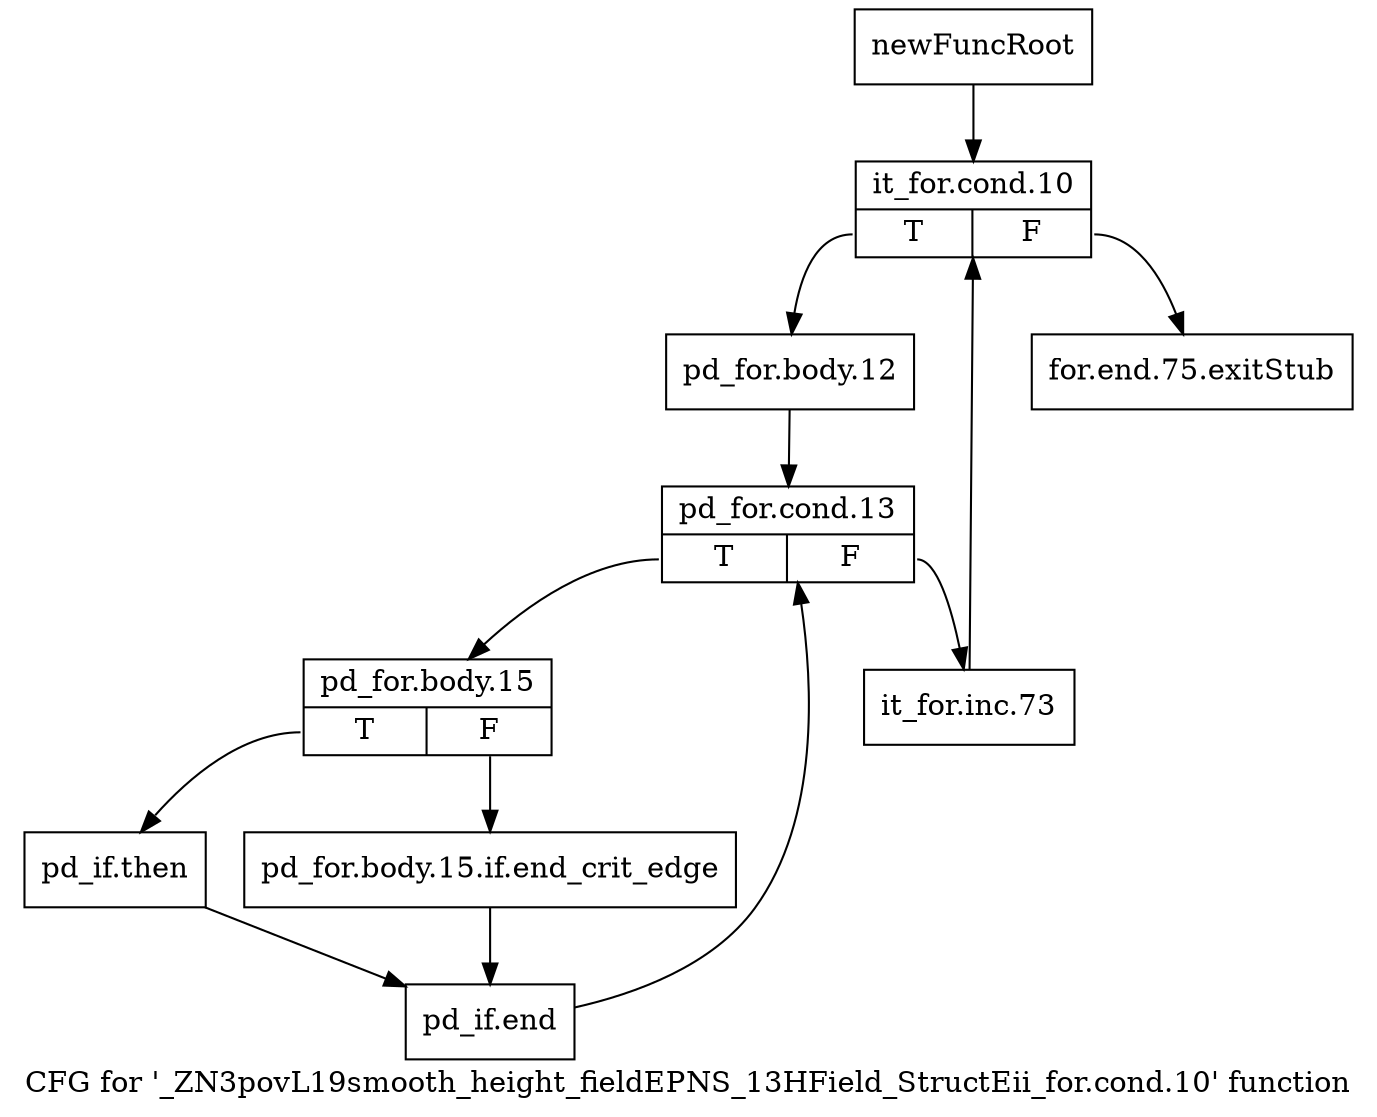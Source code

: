 digraph "CFG for '_ZN3povL19smooth_height_fieldEPNS_13HField_StructEii_for.cond.10' function" {
	label="CFG for '_ZN3povL19smooth_height_fieldEPNS_13HField_StructEii_for.cond.10' function";

	Node0x1cd0260 [shape=record,label="{newFuncRoot}"];
	Node0x1cd0260 -> Node0x1cd0300;
	Node0x1cd02b0 [shape=record,label="{for.end.75.exitStub}"];
	Node0x1cd0300 [shape=record,label="{it_for.cond.10|{<s0>T|<s1>F}}"];
	Node0x1cd0300:s0 -> Node0x1cd0350;
	Node0x1cd0300:s1 -> Node0x1cd02b0;
	Node0x1cd0350 [shape=record,label="{pd_for.body.12}"];
	Node0x1cd0350 -> Node0x1cd03a0;
	Node0x1cd03a0 [shape=record,label="{pd_for.cond.13|{<s0>T|<s1>F}}"];
	Node0x1cd03a0:s0 -> Node0x1cd0440;
	Node0x1cd03a0:s1 -> Node0x1cd03f0;
	Node0x1cd03f0 [shape=record,label="{it_for.inc.73}"];
	Node0x1cd03f0 -> Node0x1cd0300;
	Node0x1cd0440 [shape=record,label="{pd_for.body.15|{<s0>T|<s1>F}}"];
	Node0x1cd0440:s0 -> Node0x1cd04e0;
	Node0x1cd0440:s1 -> Node0x1cd0490;
	Node0x1cd0490 [shape=record,label="{pd_for.body.15.if.end_crit_edge}"];
	Node0x1cd0490 -> Node0x1cd0530;
	Node0x1cd04e0 [shape=record,label="{pd_if.then}"];
	Node0x1cd04e0 -> Node0x1cd0530;
	Node0x1cd0530 [shape=record,label="{pd_if.end}"];
	Node0x1cd0530 -> Node0x1cd03a0;
}
